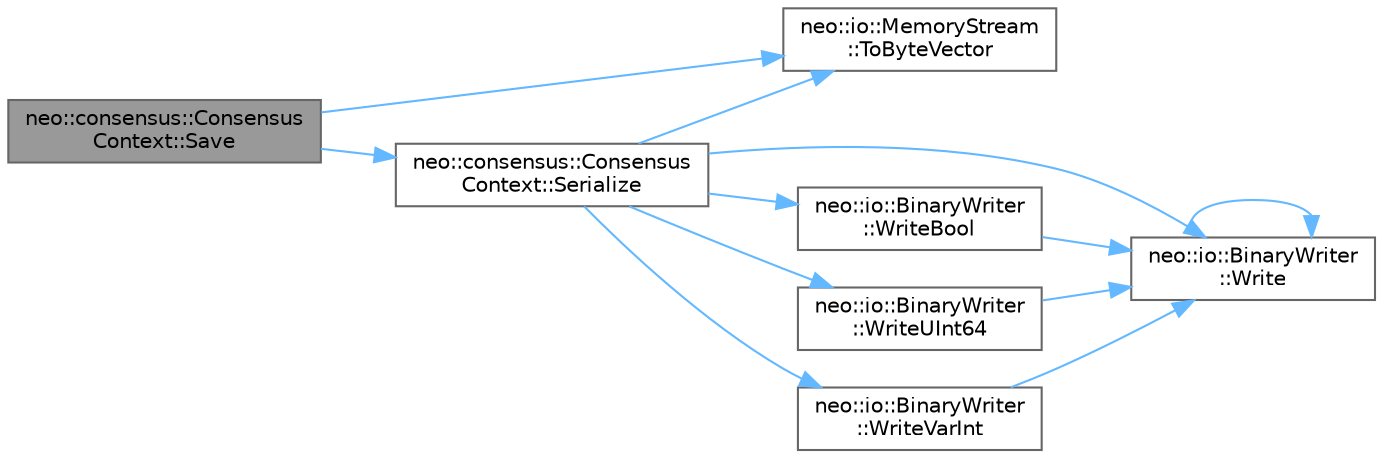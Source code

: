 digraph "neo::consensus::ConsensusContext::Save"
{
 // LATEX_PDF_SIZE
  bgcolor="transparent";
  edge [fontname=Helvetica,fontsize=10,labelfontname=Helvetica,labelfontsize=10];
  node [fontname=Helvetica,fontsize=10,shape=box,height=0.2,width=0.4];
  rankdir="LR";
  Node1 [id="Node000001",label="neo::consensus::Consensus\lContext::Save",height=0.2,width=0.4,color="gray40", fillcolor="grey60", style="filled", fontcolor="black",tooltip="Saves the consensus state."];
  Node1 -> Node2 [id="edge1_Node000001_Node000002",color="steelblue1",style="solid",tooltip=" "];
  Node2 [id="Node000002",label="neo::consensus::Consensus\lContext::Serialize",height=0.2,width=0.4,color="grey40", fillcolor="white", style="filled",URL="$classneo_1_1consensus_1_1_consensus_context.html#af259e4963920b411df1db73c8a4d39e1",tooltip="Serializes the object to a binary writer."];
  Node2 -> Node3 [id="edge2_Node000002_Node000003",color="steelblue1",style="solid",tooltip=" "];
  Node3 [id="Node000003",label="neo::io::MemoryStream\l::ToByteVector",height=0.2,width=0.4,color="grey40", fillcolor="white", style="filled",URL="$classneo_1_1io_1_1_memory_stream.html#aae3f75c9f1f1733c05ca7beddac81a83",tooltip="Gets the underlying data as a ByteVector."];
  Node2 -> Node4 [id="edge3_Node000002_Node000004",color="steelblue1",style="solid",tooltip=" "];
  Node4 [id="Node000004",label="neo::io::BinaryWriter\l::Write",height=0.2,width=0.4,color="grey40", fillcolor="white", style="filled",URL="$classneo_1_1io_1_1_binary_writer.html#ac50767ade20a9099ba7e6b6ed684ef45",tooltip="Writes a boolean value to the stream."];
  Node4 -> Node4 [id="edge4_Node000004_Node000004",color="steelblue1",style="solid",tooltip=" "];
  Node2 -> Node5 [id="edge5_Node000002_Node000005",color="steelblue1",style="solid",tooltip=" "];
  Node5 [id="Node000005",label="neo::io::BinaryWriter\l::WriteBool",height=0.2,width=0.4,color="grey40", fillcolor="white", style="filled",URL="$classneo_1_1io_1_1_binary_writer.html#ac2e436b752c402c952d0d0dcd913e5a7",tooltip="Writes a boolean value to the stream (alias for Write(bool))."];
  Node5 -> Node4 [id="edge6_Node000005_Node000004",color="steelblue1",style="solid",tooltip=" "];
  Node2 -> Node6 [id="edge7_Node000002_Node000006",color="steelblue1",style="solid",tooltip=" "];
  Node6 [id="Node000006",label="neo::io::BinaryWriter\l::WriteUInt64",height=0.2,width=0.4,color="grey40", fillcolor="white", style="filled",URL="$classneo_1_1io_1_1_binary_writer.html#a80343b709117703b433ef6dc104215ee",tooltip="Writes a 64-bit unsigned integer to the stream (alias for Write(uint64_t))."];
  Node6 -> Node4 [id="edge8_Node000006_Node000004",color="steelblue1",style="solid",tooltip=" "];
  Node2 -> Node7 [id="edge9_Node000002_Node000007",color="steelblue1",style="solid",tooltip=" "];
  Node7 [id="Node000007",label="neo::io::BinaryWriter\l::WriteVarInt",height=0.2,width=0.4,color="grey40", fillcolor="white", style="filled",URL="$classneo_1_1io_1_1_binary_writer.html#a39fc5781e0d7a018ac8a1d86fea0cd4e",tooltip="Writes a variable-length integer to the stream."];
  Node7 -> Node4 [id="edge10_Node000007_Node000004",color="steelblue1",style="solid",tooltip=" "];
  Node1 -> Node3 [id="edge11_Node000001_Node000003",color="steelblue1",style="solid",tooltip=" "];
}
